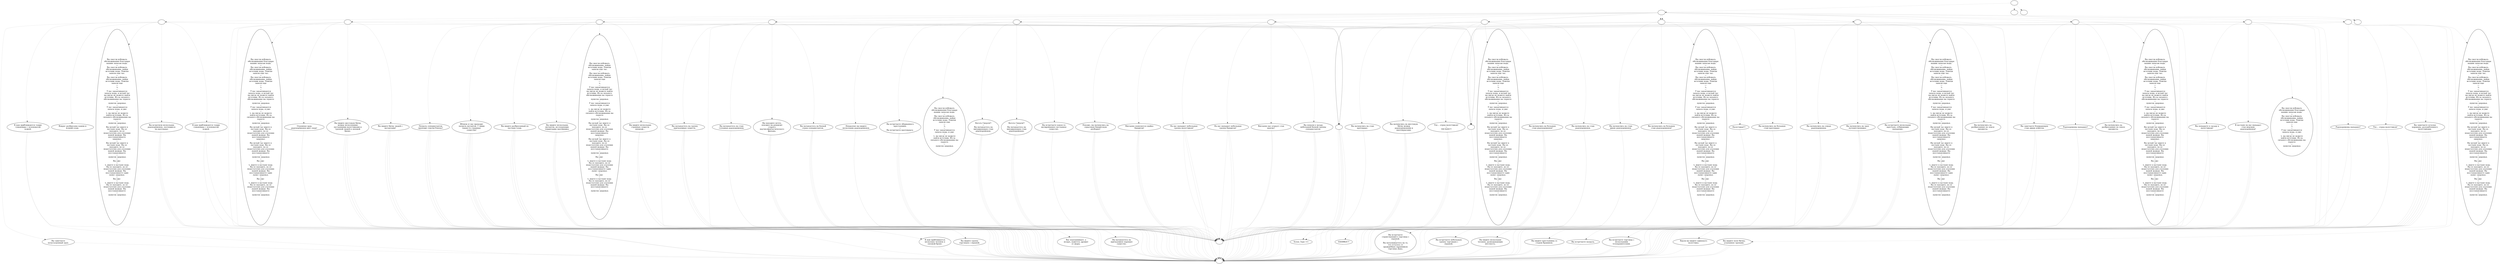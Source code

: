 digraph rnddesrt {
  "start" [style=filled       fillcolor="#FFFFFF"       color="#000000"]
  "start" -> "map_enter_p_proc" [style=dotted color="#555555"]
  "start" -> "map_update_p_proc" [style=dotted color="#555555"]
  "start" -> "map_exit_p_proc" [style=dotted color="#555555"]
  "start" [label=""]
  "map_enter_p_proc" [style=filled       fillcolor="#FFFFFF"       color="#000000"]
  "map_enter_p_proc" -> "North_table" [style=dotted color="#555555"]
  "map_enter_p_proc" -> "South_table" [style=dotted color="#555555"]
  "map_enter_p_proc" -> "Shady_table" [style=dotted color="#555555"]
  "map_enter_p_proc" -> "Raider_table" [style=dotted color="#555555"]
  "map_enter_p_proc" -> "Junk_table" [style=dotted color="#555555"]
  "map_enter_p_proc" -> "Hub_table" [style=dotted color="#555555"]
  "map_enter_p_proc" -> "Necrop_table" [style=dotted color="#555555"]
  "map_enter_p_proc" -> "Steel_table" [style=dotted color="#555555"]
  "map_enter_p_proc" -> "Vats_table" [style=dotted color="#555555"]
  "map_enter_p_proc" -> "Glow_table" [style=dotted color="#555555"]
  "map_enter_p_proc" -> "Death_table" [style=dotted color="#555555"]
  "map_enter_p_proc" -> "Bone_table" [style=dotted color="#555555"]
  "map_enter_p_proc" -> "North_table" [style=dotted color="#555555"]
  "map_enter_p_proc" -> "South_table" [style=dotted color="#555555"]
  "map_enter_p_proc" -> "Scenes" [style=dotted color="#555555"]
  "map_enter_p_proc" -> "Lighting" [style=dotted color="#555555"]
  "map_enter_p_proc" [label=""]
  "map_update_p_proc" [style=filled       fillcolor="#FFFFFF"       color="#000000"]
  "map_update_p_proc" -> "Lighting" [style=dotted color="#555555"]
  "map_update_p_proc" [label=""]
  "map_exit_p_proc" [style=filled       fillcolor="#FFFFFF"       color="#000000"]
  "map_exit_p_proc" [label=""]
  "stranger" [style=filled       fillcolor="#FFFFFF"       color="#000000"]
  "stranger" -> "Place_critter" [style=dotted color="#555555"]
  "stranger" [label=""]
  "Lighting" [style=filled       fillcolor="#FFFFFF"       color="#000000"]
  "Lighting" [label=""]
  "choose_start" [style=filled       fillcolor="#FFFFFF"       color="#000000"]
  "choose_start" -> "Scenes" [style=dotted color="#555555"]
  "choose_start" [label=""]
  "North_table" [style=filled       fillcolor="#FFFFFF"       color="#000000"]
  "North_table" -> "choose_start" [style=dotted color="#555555"]
  "North_table" -> "North1" [style=dotted color="#555555"]
  "North_table" -> "North2" [style=dotted color="#555555"]
  "North_table" -> "North3" [style=dotted color="#555555"]
  "North_table" -> "North4" [style=dotted color="#555555"]
  "North_table" -> "North5" [style=dotted color="#555555"]
  "North_table" -> "North6" [style=dotted color="#555555"]
  "North_table" -> "hunters" [style=dotted color="#555555"]
  "North_table" [label=""]
  "South_table" [style=filled       fillcolor="#FFFFFF"       color="#000000"]
  "South_table" -> "choose_start" [style=dotted color="#555555"]
  "South_table" -> "South1" [style=dotted color="#555555"]
  "South_table" -> "South2" [style=dotted color="#555555"]
  "South_table" -> "South3" [style=dotted color="#555555"]
  "South_table" -> "South4" [style=dotted color="#555555"]
  "South_table" -> "South5" [style=dotted color="#555555"]
  "South_table" -> "South6" [style=dotted color="#555555"]
  "South_table" -> "hunters" [style=dotted color="#555555"]
  "South_table" [label=""]
  "Shady_table" [style=filled       fillcolor="#FFFFFF"       color="#000000"]
  "Shady_table" -> "choose_start" [style=dotted color="#555555"]
  "Shady_table" -> "Shady1" [style=dotted color="#555555"]
  "Shady_table" -> "Shady2" [style=dotted color="#555555"]
  "Shady_table" -> "Shady3" [style=dotted color="#555555"]
  "Shady_table" -> "Shady4" [style=dotted color="#555555"]
  "Shady_table" -> "Shady5" [style=dotted color="#555555"]
  "Shady_table" -> "Shady6" [style=dotted color="#555555"]
  "Shady_table" -> "hunters" [style=dotted color="#555555"]
  "Shady_table" [label=""]
  "Raider_table" [style=filled       fillcolor="#FFFFFF"       color="#000000"]
  "Raider_table" -> "choose_start" [style=dotted color="#555555"]
  "Raider_table" -> "Raider1" [style=dotted color="#555555"]
  "Raider_table" -> "Raider2" [style=dotted color="#555555"]
  "Raider_table" -> "Raider3" [style=dotted color="#555555"]
  "Raider_table" -> "Raider4" [style=dotted color="#555555"]
  "Raider_table" -> "Raider5" [style=dotted color="#555555"]
  "Raider_table" -> "Raider6" [style=dotted color="#555555"]
  "Raider_table" -> "hunters" [style=dotted color="#555555"]
  "Raider_table" [label=""]
  "Junk_table" [style=filled       fillcolor="#FFFFFF"       color="#000000"]
  "Junk_table" -> "choose_start" [style=dotted color="#555555"]
  "Junk_table" -> "Junk1" [style=dotted color="#555555"]
  "Junk_table" -> "Junk2" [style=dotted color="#555555"]
  "Junk_table" -> "Junk3" [style=dotted color="#555555"]
  "Junk_table" -> "Junk4" [style=dotted color="#555555"]
  "Junk_table" -> "Junk5" [style=dotted color="#555555"]
  "Junk_table" -> "Junk6" [style=dotted color="#555555"]
  "Junk_table" -> "hunters" [style=dotted color="#555555"]
  "Junk_table" [label=""]
  "Hub_table" [style=filled       fillcolor="#FFFFFF"       color="#000000"]
  "Hub_table" -> "choose_start" [style=dotted color="#555555"]
  "Hub_table" -> "Hub1" [style=dotted color="#555555"]
  "Hub_table" -> "Hub2" [style=dotted color="#555555"]
  "Hub_table" -> "Hub3" [style=dotted color="#555555"]
  "Hub_table" -> "Hub4" [style=dotted color="#555555"]
  "Hub_table" -> "Hub5" [style=dotted color="#555555"]
  "Hub_table" -> "Hub6" [style=dotted color="#555555"]
  "Hub_table" -> "hunters" [style=dotted color="#555555"]
  "Hub_table" [label=""]
  "Necrop_table" [style=filled       fillcolor="#FFFFFF"       color="#000000"]
  "Necrop_table" -> "choose_start" [style=dotted color="#555555"]
  "Necrop_table" -> "Necrop1" [style=dotted color="#555555"]
  "Necrop_table" -> "Necrop2" [style=dotted color="#555555"]
  "Necrop_table" -> "Necrop3" [style=dotted color="#555555"]
  "Necrop_table" -> "Necrop4" [style=dotted color="#555555"]
  "Necrop_table" -> "Necrop5" [style=dotted color="#555555"]
  "Necrop_table" -> "Necrop6" [style=dotted color="#555555"]
  "Necrop_table" -> "hunters" [style=dotted color="#555555"]
  "Necrop_table" [label=""]
  "Steel_table" [style=filled       fillcolor="#FFFFFF"       color="#000000"]
  "Steel_table" -> "choose_start" [style=dotted color="#555555"]
  "Steel_table" -> "Steel1" [style=dotted color="#555555"]
  "Steel_table" -> "Steel2" [style=dotted color="#555555"]
  "Steel_table" -> "Steel3" [style=dotted color="#555555"]
  "Steel_table" -> "Steel4" [style=dotted color="#555555"]
  "Steel_table" -> "Steel5" [style=dotted color="#555555"]
  "Steel_table" -> "Steel6" [style=dotted color="#555555"]
  "Steel_table" -> "hunters" [style=dotted color="#555555"]
  "Steel_table" [label=""]
  "Vats_table" [style=filled       fillcolor="#FFFFFF"       color="#000000"]
  "Vats_table" -> "choose_start" [style=dotted color="#555555"]
  "Vats_table" -> "Vats1" [style=dotted color="#555555"]
  "Vats_table" -> "Vats2" [style=dotted color="#555555"]
  "Vats_table" -> "Vats3" [style=dotted color="#555555"]
  "Vats_table" -> "Vats4" [style=dotted color="#555555"]
  "Vats_table" -> "Vats5" [style=dotted color="#555555"]
  "Vats_table" -> "Vats6" [style=dotted color="#555555"]
  "Vats_table" -> "hunters" [style=dotted color="#555555"]
  "Vats_table" [label=""]
  "Glow_table" [style=filled       fillcolor="#FFFFFF"       color="#000000"]
  "Glow_table" -> "choose_start" [style=dotted color="#555555"]
  "Glow_table" -> "Glow1" [style=dotted color="#555555"]
  "Glow_table" -> "Glow2" [style=dotted color="#555555"]
  "Glow_table" -> "Glow3" [style=dotted color="#555555"]
  "Glow_table" -> "Glow4" [style=dotted color="#555555"]
  "Glow_table" -> "Glow5" [style=dotted color="#555555"]
  "Glow_table" -> "Glow6" [style=dotted color="#555555"]
  "Glow_table" -> "hunters" [style=dotted color="#555555"]
  "Glow_table" [label=""]
  "Bone_table" [style=filled       fillcolor="#FFFFFF"       color="#000000"]
  "Bone_table" -> "choose_start" [style=dotted color="#555555"]
  "Bone_table" -> "Bone1" [style=dotted color="#555555"]
  "Bone_table" -> "Bone2" [style=dotted color="#555555"]
  "Bone_table" -> "Bone3" [style=dotted color="#555555"]
  "Bone_table" -> "Bone4" [style=dotted color="#555555"]
  "Bone_table" -> "Bone5" [style=dotted color="#555555"]
  "Bone_table" -> "Bone6" [style=dotted color="#555555"]
  "Bone_table" -> "hunters" [style=dotted color="#555555"]
  "Bone_table" [label=""]
  "Death_table" [style=filled       fillcolor="#FFFFFF"       color="#000000"]
  "Death_table" -> "choose_start" [style=dotted color="#555555"]
  "Death_table" -> "Death1" [style=dotted color="#555555"]
  "Death_table" -> "Death2" [style=dotted color="#555555"]
  "Death_table" -> "Death3" [style=dotted color="#555555"]
  "Death_table" -> "Death4" [style=dotted color="#555555"]
  "Death_table" -> "Death5" [style=dotted color="#555555"]
  "Death_table" -> "Death6" [style=dotted color="#555555"]
  "Death_table" -> "hunters" [style=dotted color="#555555"]
  "Death_table" [label=""]
  "North1" [style=filled       fillcolor="#FFFFFF"       color="#000000"]
  "North1" -> "Place_critter" [style=dotted color="#555555"]
  "North1" -> "Place_critter" [style=dotted color="#555555"]
  "North1" -> "stranger" [style=dotted color="#555555"]
  "North1" [label="Вы наткнулись на жестокую\nбитву между\nрадскорпионами и\nкротокрысами."]
  "North2" [style=filled       fillcolor="#FFFFFF"       color="#000000"]
  "North2" -> "Place_critter" [style=dotted color="#555555"]
  "North2" -> "Place_critter" [style=dotted color="#555555"]
  "North2" -> "stranger" [style=dotted color="#555555"]
  "North2" [label="Упс... отряд налетчиков!\n---\nЗАСАДА!!!"]
  "North3" [style=filled       fillcolor="#FFFFFF"       color="#000000"]
  "North3" -> "Place_critter" [style=dotted color="#555555"]
  "North3" -> "Place_critter" [style=dotted color="#555555"]
  "North3" -> "stranger" [style=dotted color="#555555"]
  "North3" [label="Вы наткнулись на большую\nстаю радскорпионов!"]
  "North4" [style=filled       fillcolor="#FFFFFF"       color="#000000"]
  "North4" -> "Place_critter" [style=dotted color="#555555"]
  "North4" -> "stranger" [style=dotted color="#555555"]
  "North4" [label="Вы наткнулись на стаю\nрадскорпионов."]
  "North5" [style=filled       fillcolor="#FFFFFF"       color="#000000"]
  "North5" -> "Place_critter" [style=dotted color="#555555"]
  "North5" -> "stranger" [style=dotted color="#555555"]
  "North5" [label="Вы наткнулись на стаю\nкротокрыс."]
  "North6" [style=filled       fillcolor="#FFFFFF"       color="#000000"]
  "North6" [label="Вы смогли избежать\nобезвоживания благодаря\nвашим запасам воды.\n---\nВы смогли избежать\nобезвоживания, найдя\nисточник воды. Поиски\nзаняли еще час.\n---\nВы смогли избежать\nобезвоживания, найдя\nисточник воды. Поиски\nзаняли еще\n---\n ч.\n---\nУ вас заканчиваются\nзапасы воды, и целый час\nвы нигде не можете найти\nисточник. Из-за сильного\nобезвоживания вы теряете\n---\n пунктов здоровья.\n---\nУ вас заканчиваются\nзапасы воды, и уже\n---\nч. вы нигде не можете\nнайти источник. Из-за\nсильного обезвоживания вы\nтеряете\n---\n пунктов здоровья.\n---\nВы целый час ищете в\nпустыне воду. Вы ее\nнаходите, но ее\nнедостаточно для утоления\nвашей жажды. Вы\nвосстанавливаете\nздоровье.\n---\nВы целый час ищете в\nпустыне воду. Вы ее\nнаходите, но ее\nнедостаточно для утоления\nвашей жажды. Вы\nвосстанавливаете\n---\n пунктов здоровья.\n---\nВы уже \n---\nч. ищете в пустыне воду.\nВы ее находите, но ее\nнедостаточно для утоления\nвашей жажды. Вы\nвосстанавливаете один\nпункт здоровья.\n---\nВы уже \n---\nч. ищете в пустыне воду.\nВы ее находите, но ее\nнедостаточно для утоления\nвашей жажды. Вы\nвосстанавливаете\n---\n пунктов здоровья."]
  "South1" [style=filled       fillcolor="#FFFFFF"       color="#000000"]
  "South1" -> "Place_critter" [style=dotted color="#555555"]
  "South1" [label="ПАНИКА!!!"]
  "South2" [style=filled       fillcolor="#FFFFFF"       color="#000000"]
  "South2" -> "Place_critter" [style=dotted color="#555555"]
  "South2" -> "stranger" [style=dotted color="#555555"]
  "South2" [label="Вы наткнулись на большую\nстаю радскорпионов!"]
  "South3" [style=filled       fillcolor="#FFFFFF"       color="#000000"]
  "South3" [label="Вы смогли избежать\nобезвоживания благодаря\nвашим запасам воды.\n---\nВы смогли избежать\nобезвоживания, найдя\nисточник воды. Поиски\nзаняли еще час.\n---\nВы смогли избежать\nобезвоживания, найдя\nисточник воды. Поиски\nзаняли еще\n---\n ч.\n---\nУ вас заканчиваются\nзапасы воды, и целый час\nвы нигде не можете найти\nисточник. Из-за сильного\nобезвоживания вы теряете\n---\n пунктов здоровья.\n---\nУ вас заканчиваются\nзапасы воды, и уже\n---\nч. вы нигде не можете\nнайти источник. Из-за\nсильного обезвоживания вы\nтеряете\n---\n пунктов здоровья.\n---\nВы целый час ищете в\nпустыне воду. Вы ее\nнаходите, но ее\nнедостаточно для утоления\nвашей жажды. Вы\nвосстанавливаете\nздоровье.\n---\nВы целый час ищете в\nпустыне воду. Вы ее\nнаходите, но ее\nнедостаточно для утоления\nвашей жажды. Вы\nвосстанавливаете\n---\n пунктов здоровья.\n---\nВы уже \n---\nч. ищете в пустыне воду.\nВы ее находите, но ее\nнедостаточно для утоления\nвашей жажды. Вы\nвосстанавливаете один\nпункт здоровья.\n---\nВы уже \n---\nч. ищете в пустыне воду.\nВы ее находите, но ее\nнедостаточно для утоления\nвашей жажды. Вы\nвосстанавливаете\n---\n пунктов здоровья."]
  "South4" [style=filled       fillcolor="#FFFFFF"       color="#000000"]
  "South4" -> "Place_critter" [style=dotted color="#555555"]
  "South4" -> "stranger" [style=dotted color="#555555"]
  "South4" [label="Налетчики!!!"]
  "South5" [style=filled       fillcolor="#FFFFFF"       color="#000000"]
  "South5" -> "Place_critter" [style=dotted color="#555555"]
  "South5" -> "stranger" [style=dotted color="#555555"]
  "South5" [label="Вы наткнулись на большую\nстаю кротокрыс."]
  "South6" [style=filled       fillcolor="#FFFFFF"       color="#000000"]
  "South6" -> "Place_critter" [style=dotted color="#555555"]
  "South6" -> "stranger" [style=dotted color="#555555"]
  "South6" [label="Вы наткнулись на стаю\nдиких радскорпионов."]
  "Shady1" [style=filled       fillcolor="#FFFFFF"       color="#000000"]
  "Shady1" -> "Place_critter" [style=dotted color="#555555"]
  "Shady1" -> "Place_critter" [style=dotted color="#555555"]
  "Shady1" -> "stranger" [style=dotted color="#555555"]
  "Shady1" [label="Вы встречаете нескольких\nкрестьян, отбивающих\nнападение."]
  "Shady2" [style=filled       fillcolor="#FFFFFF"       color="#000000"]
  "Shady2" [label="Вы смогли избежать\nобезвоживания благодаря\nвашим запасам воды.\n---\nВы смогли избежать\nобезвоживания, найдя\nисточник воды. Поиски\nзаняли еще час.\n---\nВы смогли избежать\nобезвоживания, найдя\nисточник воды. Поиски\nзаняли еще\n---\n ч.\n---\nУ вас заканчиваются\nзапасы воды, и целый час\nвы нигде не можете найти\nисточник. Из-за сильного\nобезвоживания вы теряете\n---\n пунктов здоровья.\n---\nУ вас заканчиваются\nзапасы воды, и уже\n---\nч. вы нигде не можете\nнайти источник. Из-за\nсильного обезвоживания вы\nтеряете\n---\n пунктов здоровья.\n---\nВы целый час ищете в\nпустыне воду. Вы ее\nнаходите, но ее\nнедостаточно для утоления\nвашей жажды. Вы\nвосстанавливаете\nздоровье.\n---\nВы целый час ищете в\nпустыне воду. Вы ее\nнаходите, но ее\nнедостаточно для утоления\nвашей жажды. Вы\nвосстанавливаете\n---\n пунктов здоровья.\n---\nВы уже \n---\nч. ищете в пустыне воду.\nВы ее находите, но ее\nнедостаточно для утоления\nвашей жажды. Вы\nвосстанавливаете один\nпункт здоровья.\n---\nВы уже \n---\nч. ищете в пустыне воду.\nВы ее находите, но ее\nнедостаточно для утоления\nвашей жажды. Вы\nвосстанавливаете\n---\n пунктов здоровья."]
  "Shady3" [style=filled       fillcolor="#FFFFFF"       color="#000000"]
  "Shady3" -> "Place_critter" [style=dotted color="#555555"]
  "Shady3" -> "stranger" [style=dotted color="#555555"]
  "Shady3" [label="Вы наткнулись на семью\nрадскорпионов."]
  "Shady4" [style=filled       fillcolor="#FFFFFF"       color="#000000"]
  "Shady4" -> "Place_critter" [style=dotted color="#555555"]
  "Shady4" -> "Place_critter" [style=dotted color="#555555"]
  "Shady4" [label="Вы встречаете\nстранствующего торговца с\nохраной.\n---\nВы наталкиваетесь на то,\nчто осталось от\nвраждебных охранников\nторговца Дака."]
  "Shady5" [style=filled       fillcolor="#FFFFFF"       color="#000000"]
  "Shady5" -> "Place_critter" [style=dotted color="#555555"]
  "Shady5" -> "Place_critter" [style=dotted color="#555555"]
  "Shady5" -> "stranger" [style=dotted color="#555555"]
  "Shady5" [label="Вы наткнулись на труп\nпутешественника."]
  "Shady6" [style=filled       fillcolor="#FFFFFF"       color="#000000"]
  "Shady6" [label="Вы наткнулись на\nразбросанные по земле\nпредметы."]
  "Raider1" [style=filled       fillcolor="#FFFFFF"       color="#000000"]
  "Raider1" -> "Place_critter" [style=dotted color="#555555"]
  "Raider1" -> "Place_critter" [style=dotted color="#555555"]
  "Raider1" -> "Place_critter" [style=dotted color="#555555"]
  "Raider1" -> "Place_critter" [style=dotted color="#555555"]
  "Raider1" -> "Place_critter" [style=dotted color="#555555"]
  "Raider1" -> "Place_critter" [style=dotted color="#555555"]
  "Raider1" -> "Place_critter" [style=dotted color="#555555"]
  "Raider1" -> "stranger" [style=dotted color="#555555"]
  "Raider1" [label="Вы замечаете остатки\nкаравана, разграбленного\nналетчиками."]
  "Raider2" [style=filled       fillcolor="#FFFFFF"       color="#000000"]
  "Raider2" [label="Вы смогли избежать\nобезвоживания благодаря\nвашим запасам воды.\n---\nВы смогли избежать\nобезвоживания, найдя\nисточник воды. Поиски\nзаняли еще час.\n---\nВы смогли избежать\nобезвоживания, найдя\nисточник воды. Поиски\nзаняли еще\n---\n ч.\n---\nУ вас заканчиваются\nзапасы воды, и целый час\nвы нигде не можете найти\nисточник. Из-за сильного\nобезвоживания вы теряете\n---\n пунктов здоровья.\n---\nУ вас заканчиваются\nзапасы воды, и уже\n---\nч. вы нигде не можете\nнайти источник. Из-за\nсильного обезвоживания вы\nтеряете\n---\n пунктов здоровья.\n---\nВы целый час ищете в\nпустыне воду. Вы ее\nнаходите, но ее\nнедостаточно для утоления\nвашей жажды. Вы\nвосстанавливаете\nздоровье.\n---\nВы целый час ищете в\nпустыне воду. Вы ее\nнаходите, но ее\nнедостаточно для утоления\nвашей жажды. Вы\nвосстанавливаете\n---\n пунктов здоровья.\n---\nВы уже \n---\nч. ищете в пустыне воду.\nВы ее находите, но ее\nнедостаточно для утоления\nвашей жажды. Вы\nвосстанавливаете один\nпункт здоровья.\n---\nВы уже \n---\nч. ищете в пустыне воду.\nВы ее находите, но ее\nнедостаточно для утоления\nвашей жажды. Вы\nвосстанавливаете\n---\n пунктов здоровья."]
  "Raider3" [style=filled       fillcolor="#FFFFFF"       color="#000000"]
  "Raider3" -> "Place_critter" [style=dotted color="#555555"]
  "Raider3" -> "stranger" [style=dotted color="#555555"]
  "Raider3" [label="Радскорпионы нападают!"]
  "Raider4" [style=filled       fillcolor="#FFFFFF"       color="#000000"]
  "Raider4" -> "Place_critter" [style=dotted color="#555555"]
  "Raider4" -> "stranger" [style=dotted color="#555555"]
  "Raider4" [label="Упс... отряд налетчиков!"]
  "Raider5" [style=filled       fillcolor="#FFFFFF"       color="#000000"]
  "Raider5" -> "Place_critter" [style=dotted color="#555555"]
  "Raider5" [label="Вдали вы видите одинокого\nналетчика."]
  "Raider6" [style=filled       fillcolor="#FFFFFF"       color="#000000"]
  "Raider6" -> "Place_critter" [style=dotted color="#555555"]
  "Raider6" -> "Place_critter" [style=dotted color="#555555"]
  "Raider6" [label="Вы видите поле битвы,\nусыпанное трупами."]
  "Junk1" [style=filled       fillcolor="#FFFFFF"       color="#000000"]
  "Junk1" -> "Place_critter" [style=dotted color="#555555"]
  "Junk1" -> "stranger" [style=dotted color="#555555"]
  "Junk1" [label="Радскорпионы нападают!"]
  "Junk2" [style=filled       fillcolor="#FFFFFF"       color="#000000"]
  "Junk2" [label="Вы смогли избежать\nобезвоживания благодаря\nвашим запасам воды.\n---\nВы смогли избежать\nобезвоживания, найдя\nисточник воды. Поиски\nзаняли еще час.\n---\nВы смогли избежать\nобезвоживания, найдя\nисточник воды. Поиски\nзаняли еще\n---\n ч.\n---\nУ вас заканчиваются\nзапасы воды, и целый час\nвы нигде не можете найти\nисточник. Из-за сильного\nобезвоживания вы теряете\n---\n пунктов здоровья.\n---\nУ вас заканчиваются\nзапасы воды, и уже\n---\nч. вы нигде не можете\nнайти источник. Из-за\nсильного обезвоживания вы\nтеряете\n---\n пунктов здоровья.\n---\nВы целый час ищете в\nпустыне воду. Вы ее\nнаходите, но ее\nнедостаточно для утоления\nвашей жажды. Вы\nвосстанавливаете\nздоровье.\n---\nВы целый час ищете в\nпустыне воду. Вы ее\nнаходите, но ее\nнедостаточно для утоления\nвашей жажды. Вы\nвосстанавливаете\n---\n пунктов здоровья.\n---\nВы уже \n---\nч. ищете в пустыне воду.\nВы ее находите, но ее\nнедостаточно для утоления\nвашей жажды. Вы\nвосстанавливаете один\nпункт здоровья.\n---\nВы уже \n---\nч. ищете в пустыне воду.\nВы ее находите, но ее\nнедостаточно для утоления\nвашей жажды. Вы\nвосстанавливаете\n---\n пунктов здоровья."]
  "Junk3" [style=filled       fillcolor="#FFFFFF"       color="#000000"]
  "Junk3" -> "Place_critter" [style=dotted color="#555555"]
  "Junk3" -> "stranger" [style=dotted color="#555555"]
  "Junk3" [label="Вы замечаете блуждающую\nстаю диких койотов."]
  "Junk4" [style=filled       fillcolor="#FFFFFF"       color="#000000"]
  "Junk4" -> "Place_critter" [style=dotted color="#555555"]
  "Junk4" [label="Вы видите нескольких\nчеловек, разведывающих\nместность."]
  "Junk5" [style=filled       fillcolor="#FFFFFF"       color="#000000"]
  "Junk5" -> "Place_critter" [style=dotted color="#555555"]
  "Junk5" -> "Place_critter" [style=dotted color="#555555"]
  "Junk5" [label="Вы встречаете небольшую\nгруппу торговцев с\nохраной."]
  "Junk6" [style=filled       fillcolor="#FFFFFF"       color="#000000"]
  "Junk6" [label="Вы наткнулись на\nразбросанные по земле\nпредметы."]
  "Hub1" [style=filled       fillcolor="#FFFFFF"       color="#000000"]
  "Hub1" [label="Вы смогли избежать\nобезвоживания благодаря\nвашим запасам воды.\n---\nВы смогли избежать\nобезвоживания, найдя\nисточник воды. Поиски\nзаняли еще\n---\n ч.\n---\nУ вас заканчиваются\nзапасы воды, и уже\n---\nч. вы нигде не можете\nнайти источник. Из-за\nсильного обезвоживания вы\nтеряете\n---\n пунктов здоровья."]
  "Hub2" [style=filled       fillcolor="#FFFFFF"       color="#000000"]
  "Hub2" -> "Place_critter" [style=dotted color="#555555"]
  "Hub2" -> "stranger" [style=dotted color="#555555"]
  "Hub2" [label="Вы попадаете в засаду к\nналетчикам!"]
  "Hub3" [style=filled       fillcolor="#FFFFFF"       color="#000000"]
  "Hub3" -> "Place_critter" [style=dotted color="#555555"]
  "Hub3" -> "Place_critter" [style=dotted color="#555555"]
  "Hub3" -> "stranger" [style=dotted color="#555555"]
  "Hub3" [label="В пустыне на вас нападает\nстая мерзких\nрадскорпионов!"]
  "Hub4" [style=filled       fillcolor="#FFFFFF"       color="#000000"]
  "Hub4" -> "Place_critter" [style=dotted color="#555555"]
  "Hub4" [label="Вы встречаете патруль."]
  "Hub5" [style=filled       fillcolor="#FFFFFF"       color="#000000"]
  "Hub5" -> "Place_critter" [style=dotted color="#555555"]
  "Hub5" -> "Place_critter" [style=dotted color="#555555"]
  "Hub5" [label="Вы встречаете торговца с\nнесколькими\nтелохранителями."]
  "Hub6" [style=filled       fillcolor="#FFFFFF"       color="#000000"]
  "Hub6" -> "Place_critter" [style=dotted color="#555555"]
  "Hub6" -> "Place_critter" [style=dotted color="#555555"]
  "Hub6" [label="Вы видите крестьянина со\nстадом браминов."]
  "Necrop1" [style=filled       fillcolor="#FFFFFF"       color="#000000"]
  "Necrop1" [label="Вы смогли избежать\nобезвоживания благодаря\nвашим запасам воды.\n---\nВы смогли избежать\nобезвоживания, найдя\nисточник воды. Поиски\nзаняли еще час.\n---\nВы смогли избежать\nобезвоживания, найдя\nисточник воды. Поиски\nзаняли еще\n---\n ч.\n---\nУ вас заканчиваются\nзапасы воды, и целый час\nвы нигде не можете найти\nисточник. Из-за сильного\nобезвоживания вы теряете\n---\n пунктов здоровья.\n---\nУ вас заканчиваются\nзапасы воды, и уже\n---\nч. вы нигде не можете\nнайти источник. Из-за\nсильного обезвоживания вы\nтеряете\n---\n пунктов здоровья.\n---\nВы целый час ищете в\nпустыне воду. Вы ее\nнаходите, но ее\nнедостаточно для утоления\nвашей жажды. Вы\nвосстанавливаете\nздоровье.\n---\nВы целый час ищете в\nпустыне воду. Вы ее\nнаходите, но ее\nнедостаточно для утоления\nвашей жажды. Вы\nвосстанавливаете\n---\n пунктов здоровья.\n---\nВы уже \n---\nч. ищете в пустыне воду.\nВы ее находите, но ее\nнедостаточно для утоления\nвашей жажды. Вы\nвосстанавливаете один\nпункт здоровья.\n---\nВы уже \n---\nч. ищете в пустыне воду.\nВы ее находите, но ее\nнедостаточно для утоления\nвашей жажды. Вы\nвосстанавливаете\n---\n пунктов здоровья."]
  "Necrop2" [style=filled       fillcolor="#FFFFFF"       color="#000000"]
  "Necrop2" -> "Place_critter" [style=dotted color="#555555"]
  "Necrop2" -> "Place_critter" [style=dotted color="#555555"]
  "Necrop2" -> "stranger" [style=dotted color="#555555"]
  "Necrop2" [label="Вы встретили нескольких\nрадскорпионов, охотящихся\nна кротокрыс"]
  "Necrop3" [style=filled       fillcolor="#FFFFFF"       color="#000000"]
  "Necrop3" -> "Place_critter" [style=dotted color="#555555"]
  "Necrop3" -> "stranger" [style=dotted color="#555555"]
  "Necrop3" [label="К вам приближаются тощие\nгуманоиды с зеленоватой\nкожей."]
  "Necrop4" [style=filled       fillcolor="#FFFFFF"       color="#000000"]
  "Necrop4" [label="Вокруг разбросаны камни и\nвсякий хлам."]
  "Necrop5" [style=filled       fillcolor="#FFFFFF"       color="#000000"]
  "Necrop5" -> "Place_critter" [style=dotted color="#555555"]
  "Necrop5" -> "stranger" [style=dotted color="#555555"]
  "Necrop5" [label="К вам приближаются тощие\nгуманоиды с зеленоватой\nкожей."]
  "Necrop6" [style=filled       fillcolor="#FFFFFF"       color="#000000"]
  "Necrop6" -> "Place_critter" [style=dotted color="#555555"]
  "Necrop6" [label="Вы замечаете\nполусъеденный труп."]
  "Steel1" [style=filled       fillcolor="#FFFFFF"       color="#000000"]
  "Steel1" -> "Place_critter" [style=dotted color="#555555"]
  "Steel1" -> "Place_critter" [style=dotted color="#555555"]
  "Steel1" -> "Place_critter" [style=dotted color="#555555"]
  "Steel1" -> "stranger" [style=dotted color="#555555"]
  "Steel1" [label="Вы видите битву людей с\nмутантами!"]
  "Steel2" [style=filled       fillcolor="#FFFFFF"       color="#000000"]
  "Steel2" -> "Place_critter" [style=dotted color="#555555"]
  "Steel2" -> "stranger" [style=dotted color="#555555"]
  "Steel2" [label="Огромная орда\nрадскорпионов идет сюда!"]
  "Steel3" [style=filled       fillcolor="#FFFFFF"       color="#000000"]
  "Steel3" [label="Вы смогли избежать\nобезвоживания благодаря\nвашим запасам воды.\n---\nВы смогли избежать\nобезвоживания, найдя\nисточник воды. Поиски\nзаняли еще час.\n---\nВы смогли избежать\nобезвоживания, найдя\nисточник воды. Поиски\nзаняли еще\n---\n ч.\n---\nУ вас заканчиваются\nзапасы воды, и целый час\nвы нигде не можете найти\nисточник. Из-за сильного\nобезвоживания вы теряете\n---\n пунктов здоровья.\n---\nУ вас заканчиваются\nзапасы воды, и уже\n---\nч. вы нигде не можете\nнайти источник. Из-за\nсильного обезвоживания вы\nтеряете\n---\n пунктов здоровья.\n---\nВы целый час ищете в\nпустыне воду. Вы ее\nнаходите, но ее\nнедостаточно для утоления\nвашей жажды. Вы\nвосстанавливаете\nздоровье.\n---\nВы целый час ищете в\nпустыне воду. Вы ее\nнаходите, но ее\nнедостаточно для утоления\nвашей жажды. Вы\nвосстанавливаете\n---\n пунктов здоровья.\n---\nВы уже \n---\nч. ищете в пустыне воду.\nВы ее находите, но ее\nнедостаточно для утоления\nвашей жажды. Вы\nвосстанавливаете один\nпункт здоровья.\n---\nВы уже \n---\nч. ищете в пустыне воду.\nВы ее находите, но ее\nнедостаточно для утоления\nвашей жажды. Вы\nвосстанавливаете\n---\n пунктов здоровья."]
  "Steel4" [style=filled       fillcolor="#FFFFFF"       color="#000000"]
  "Steel4" -> "Place_critter" [style=dotted color="#555555"]
  "Steel4" -> "Place_critter" [style=dotted color="#555555"]
  "Steel4" [label="К вам приближается\nнесколько человек в\nсиловой броне."]
  "Steel5" [style=filled       fillcolor="#FFFFFF"       color="#000000"]
  "Steel5" -> "Place_critter" [style=dotted color="#555555"]
  "Steel5" -> "Place_critter" [style=dotted color="#555555"]
  "Steel5" -> "Place_critter" [style=dotted color="#555555"]
  "Steel5" [label="Вы видите группу\nторговцев с охраной."]
  "Steel6" [style=filled       fillcolor="#FFFFFF"       color="#000000"]
  "Steel6" -> "Place_critter" [style=dotted color="#555555"]
  "Steel6" -> "Place_critter" [style=dotted color="#555555"]
  "Steel6" -> "Place_critter" [style=dotted color="#555555"]
  "Steel6" -> "stranger" [style=dotted color="#555555"]
  "Steel6" [label="Вы видите жестокую битву\nмежду несколькими\nпустынными налетчиками и\nгруппой людей в силовой\nброне."]
  "Vats1" [style=filled       fillcolor="#FFFFFF"       color="#000000"]
  "Vats1" -> "Place_critter" [style=dotted color="#555555"]
  "Vats1" -> "Place_critter" [style=dotted color="#555555"]
  "Vats1" -> "stranger" [style=dotted color="#555555"]
  "Vats1" [label="Вы видите нескольких\nмутантов, исследующих\nтерриторию противника."]
  "Vats2" [style=filled       fillcolor="#FFFFFF"       color="#000000"]
  "Vats2" -> "Place_critter" [style=dotted color="#555555"]
  "Vats2" -> "stranger" [style=dotted color="#555555"]
  "Vats2" [label="Вы видите нескольких\nстранных существ\nвпереди..."]
  "Vats3" [style=filled       fillcolor="#FFFFFF"       color="#000000"]
  "Vats3" -> "Place_critter" [style=dotted color="#555555"]
  "Vats3" -> "Place_critter" [style=dotted color="#555555"]
  "Vats3" -> "Place_critter" [style=dotted color="#555555"]
  "Vats3" -> "Place_critter" [style=dotted color="#555555"]
  "Vats3" -> "stranger" [style=dotted color="#555555"]
  "Vats3" [label="Вблизи от вас проходит\nпатруль мутантов. С ними\nкакие-то странные\nсущества!"]
  "Vats4" [style=filled       fillcolor="#FFFFFF"       color="#000000"]
  "Vats4" -> "Place_critter" [style=dotted color="#555555"]
  "Vats4" -> "Place_critter" [style=dotted color="#555555"]
  "Vats4" -> "Place_critter" [style=dotted color="#555555"]
  "Vats4" -> "stranger" [style=dotted color="#555555"]
  "Vats4" [label="Патруль супермутантов\nпроходит совсем близко!"]
  "Vats5" [style=filled       fillcolor="#FFFFFF"       color="#000000"]
  "Vats5" [label="Вы смогли избежать\nобезвоживания, найдя\nисточник воды. Поиски\nзаняли еще час.\n---\nВы смогли избежать\nобезвоживания, найдя\nисточник воды. Поиски\nзаняли еще\n---\n ч.\n---\nУ вас заканчиваются\nзапасы воды, и целый час\nвы нигде не можете найти\nисточник. Из-за сильного\nобезвоживания вы теряете\n---\n пунктов здоровья.\n---\nУ вас заканчиваются\nзапасы воды, и уже\n---\nч. вы нигде не можете\nнайти источник. Из-за\nсильного обезвоживания вы\nтеряете\n---\n пунктов здоровья.\n---\nВы целый час ищете в\nпустыне воду. Вы ее\nнаходите, но ее\nнедостаточно для утоления\nвашей жажды. Вы\nвосстанавливаете\nздоровье.\n---\nВы целый час ищете в\nпустыне воду. Вы ее\nнаходите, но ее\nнедостаточно для утоления\nвашей жажды. Вы\nвосстанавливаете\n---\n пунктов здоровья.\n---\nВы уже \n---\nч. ищете в пустыне воду.\nВы ее находите, но ее\nнедостаточно для утоления\nвашей жажды. Вы\nвосстанавливаете один\nпункт здоровья.\n---\nВы уже \n---\nч. ищете в пустыне воду.\nВы ее находите, но ее\nнедостаточно для утоления\nвашей жажды. Вы\nвосстанавливаете\n---\n пунктов здоровья."]
  "Vats6" [style=filled       fillcolor="#FFFFFF"       color="#000000"]
  "Vats6" -> "Place_critter" [style=dotted color="#555555"]
  "Vats6" -> "Place_critter" [style=dotted color="#555555"]
  "Vats6" -> "Place_critter" [style=dotted color="#555555"]
  "Vats6" -> "stranger" [style=dotted color="#555555"]
  "Vats6" [label="Вы видите разбросанный по\nпустыне хлам."]
  "Glow1" [style=filled       fillcolor="#FFFFFF"       color="#000000"]
  "Glow1" -> "Place_critter" [style=dotted color="#555555"]
  "Glow1" -> "Place_critter" [style=dotted color="#555555"]
  "Glow1" -> "stranger" [style=dotted color="#555555"]
  "Glow1" [label="Вы натыкаетесь на боевой\nотряд супермутантов."]
  "Glow2" [style=filled       fillcolor="#FFFFFF"       color="#000000"]
  "Glow2" -> "Place_critter" [style=dotted color="#555555"]
  "Glow2" -> "Place_critter" [style=dotted color="#555555"]
  "Glow2" -> "stranger" [style=dotted color="#555555"]
  "Glow2" [label="Вы натыкаетесь на группу\nпричудливых существ."]
  "Glow3" [style=filled       fillcolor="#FFFFFF"       color="#000000"]
  "Glow3" -> "Place_critter" [style=dotted color="#555555"]
  "Glow3" -> "stranger" [style=dotted color="#555555"]
  "Glow3" [label="Вы натыкаетесь на стаю\nголодных радскорпионов."]
  "Glow4" [style=filled       fillcolor="#FFFFFF"       color="#000000"]
  "Glow4" -> "Place_critter" [style=dotted color="#555555"]
  "Glow4" [label="Вас подташнивает, а\nвоздух, кажется, дрожит\nот жары."]
  "Glow5" [style=filled       fillcolor="#FFFFFF"       color="#000000"]
  "Glow5" -> "Place_critter" [style=dotted color="#555555"]
  "Glow5" -> "Place_critter" [style=dotted color="#555555"]
  "Glow5" [label="Вы натыкаетесь на\nпричудливое парящее\nсущество."]
  "Glow6" [style=filled       fillcolor="#FFFFFF"       color="#000000"]
  "Glow6" -> "Place_critter" [style=dotted color="#555555"]
  "Glow6" -> "Place_critter" [style=dotted color="#555555"]
  "Glow6" -> "stranger" [style=dotted color="#555555"]
  "Glow6" [label="Вы находите нечто,\nпохожее на реквизит\nстарого\nнаучно-фантастического\nфильма."]
  "Death1" [style=filled       fillcolor="#FFFFFF"       color="#000000"]
  "Death1" -> "Place_critter" [style=dotted color="#555555"]
  "Death1" -> "Place_critter" [style=dotted color="#555555"]
  "Death1" -> "stranger" [style=dotted color="#555555"]
  "Death1" [label="Коготь Смерти!!\n---\nВы натыкаетесь на\nмигрирующую стаю\nрадскорпионов."]
  "Death2" [style=filled       fillcolor="#FFFFFF"       color="#000000"]
  "Death2" -> "Place_critter" [style=dotted color="#555555"]
  "Death2" -> "stranger" [style=dotted color="#555555"]
  "Death2" [label="Вы встречаете какое-то\nмутировавшее пустынное\nсущество."]
  "Death3" [style=filled       fillcolor="#FFFFFF"       color="#000000"]
  "Death3" [label="Вы смогли избежать\nобезвоживания благодаря\nвашим запасам воды.\n---\nВы смогли избежать\nобезвоживания, найдя\nисточник воды. Поиски\nзаняли еще\n---\n ч.\n---\nУ вас заканчиваются\nзапасы воды, и уже\n---\nч. вы нигде не можете\nнайти источник. Из-за\nсильного обезвоживания вы\nтеряете\n---\n пунктов здоровья."]
  "Death4" [style=filled       fillcolor="#FFFFFF"       color="#000000"]
  "Death4" -> "Place_critter" [style=dotted color="#555555"]
  "Death4" -> "stranger" [style=dotted color="#555555"]
  "Death4" [label="Невдалеке вы видите\nнескольких радскорпионов."]
  "Death5" [style=filled       fillcolor="#FFFFFF"       color="#000000"]
  "Death5" -> "Place_critter" [style=dotted color="#555555"]
  "Death5" -> "Place_critter" [style=dotted color="#555555"]
  "Death5" -> "stranger" [style=dotted color="#555555"]
  "Death5" [label="Вы встречаете оборванного\nкрестьянина.\n---\nВы встречаете кротокрысу."]
  "Death6" [style=filled       fillcolor="#FFFFFF"       color="#000000"]
  "Death6" -> "Place_critter" [style=dotted color="#555555"]
  "Death6" -> "Place_critter" [style=dotted color="#555555"]
  "Death6" -> "stranger" [style=dotted color="#555555"]
  "Death6" [label="Коготь Смерти!!\n---\nВы натыкаетесь на\nмигрирующую стаю\nрадскорпионов."]
  "Bone1" [style=filled       fillcolor="#FFFFFF"       color="#000000"]
  "Bone1" -> "Place_critter" [style=dotted color="#555555"]
  "Bone1" -> "Place_critter" [style=dotted color="#555555"]
  "Bone1" -> "stranger" [style=dotted color="#555555"]
  "Bone1" [label="Вы попали в засаду\nнебольшой боевой группы\nсупермутантов."]
  "Bone2" [style=filled       fillcolor="#FFFFFF"       color="#000000"]
  "Bone2" -> "Place_critter" [style=dotted color="#555555"]
  "Bone2" -> "Place_critter" [style=dotted color="#555555"]
  "Bone2" -> "stranger" [style=dotted color="#555555"]
  "Bone2" [label="Похоже, вы наткнулись на\nсерьезную бандитскую\nразборку!"]
  "Bone3" [style=filled       fillcolor="#FFFFFF"       color="#000000"]
  "Bone3" -> "Place_critter" [style=dotted color="#555555"]
  "Bone3" -> "Place_critter" [style=dotted color="#555555"]
  "Bone3" -> "stranger" [style=dotted color="#555555"]
  "Bone3" [label="Внезапно появляется шайка\nбандитов!"]
  "Bone4" [style=filled       fillcolor="#FFFFFF"       color="#000000"]
  "Bone4" -> "Place_critter" [style=dotted color="#555555"]
  "Bone4" -> "Place_critter" [style=dotted color="#555555"]
  "Bone4" -> "stranger" [style=dotted color="#555555"]
  "Bone4" [label="На вас нападает небольшая\nгруппа налетчиков!"]
  "Bone5" [style=filled       fillcolor="#FFFFFF"       color="#000000"]
  "Bone5" -> "Place_critter" [style=dotted color="#555555"]
  "Bone5" -> "Place_critter" [style=dotted color="#555555"]
  "Bone5" -> "stranger" [style=dotted color="#555555"]
  "Bone5" [label="На вас нападает небольшая\nгруппа бандитов!"]
  "Bone6" [style=filled       fillcolor="#FFFFFF"       color="#000000"]
  "Bone6" -> "Place_critter" [style=dotted color="#555555"]
  "Bone6" -> "stranger" [style=dotted color="#555555"]
  "Bone6" [label="Внезапно вас атакует стая\nмантис!"]
  "Scenes" [style=filled       fillcolor="#FFFFFF"       color="#000000"]
  "Scenes" [label="Scene_Type =="]
  "Place_critter" [style=filled       fillcolor="#FFFFFF"       color="#000000"]
  "Place_critter" [label=""]
  "hunters" [style=filled       fillcolor="#FFFFFF"       color="#000000"]
  "hunters" -> "Place_critter" [style=dotted color="#555555"]
  "hunters" -> "Place_critter" [style=dotted color="#555555"]
  "hunters" -> "Place_critter" [style=dotted color="#555555"]
  "hunters" -> "Place_critter" [style=dotted color="#555555"]
  "hunters" -> "stranger" [style=dotted color="#555555"]
  "hunters" [label=""]
}